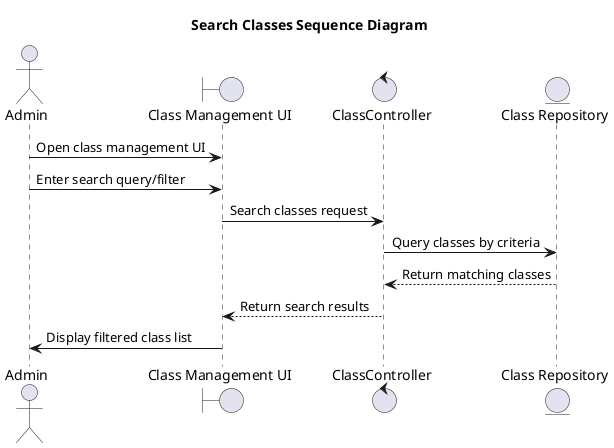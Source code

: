@startuml SearchClasses
title Search Classes Sequence Diagram

actor Admin
boundary "Class Management UI"
control "ClassController"
entity "Class Repository"

Admin -> "Class Management UI" : Open class management UI
Admin -> "Class Management UI" : Enter search query/filter
"Class Management UI" -> "ClassController" : Search classes request
"ClassController" -> "Class Repository" : Query classes by criteria
"Class Repository" --> "ClassController" : Return matching classes
"ClassController" --> "Class Management UI" : Return search results
"Class Management UI" -> Admin : Display filtered class list

@enduml
